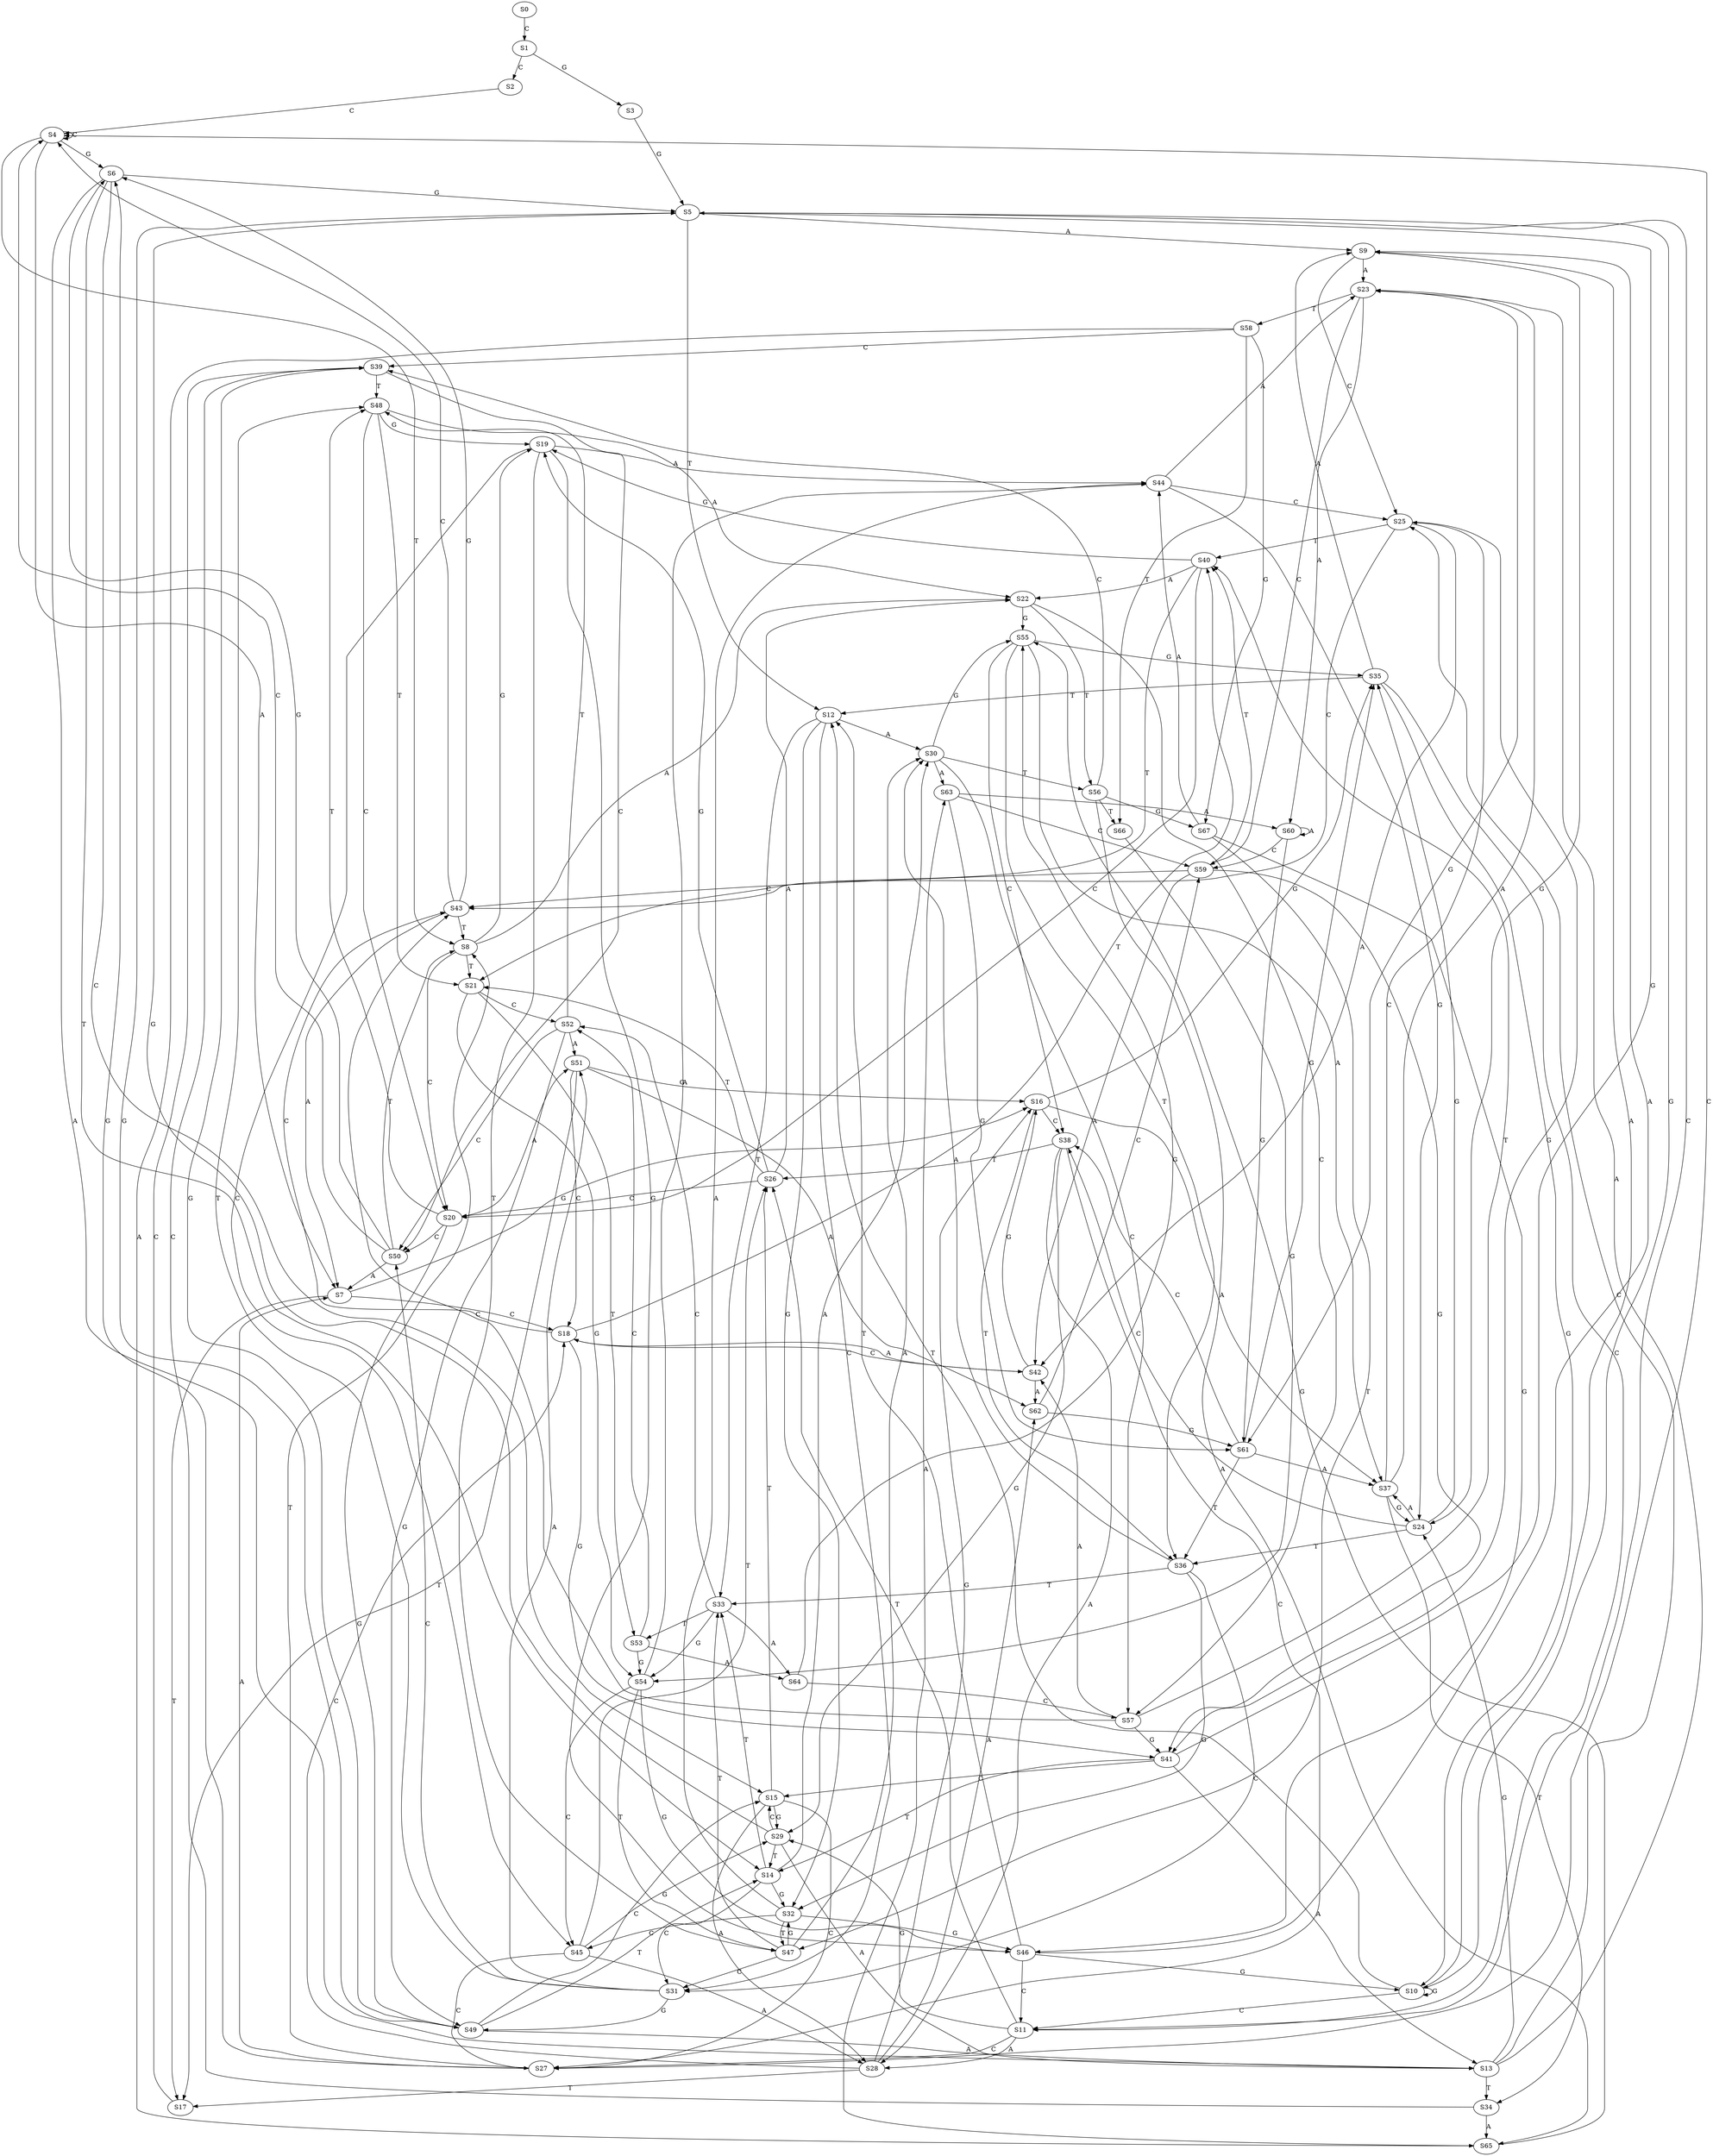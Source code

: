 strict digraph  {
	S0 -> S1 [ label = C ];
	S1 -> S2 [ label = C ];
	S1 -> S3 [ label = G ];
	S2 -> S4 [ label = C ];
	S3 -> S5 [ label = G ];
	S4 -> S6 [ label = G ];
	S4 -> S4 [ label = C ];
	S4 -> S7 [ label = A ];
	S4 -> S8 [ label = T ];
	S5 -> S9 [ label = A ];
	S5 -> S10 [ label = G ];
	S5 -> S11 [ label = C ];
	S5 -> S12 [ label = T ];
	S6 -> S13 [ label = A ];
	S6 -> S5 [ label = G ];
	S6 -> S14 [ label = T ];
	S6 -> S15 [ label = C ];
	S7 -> S16 [ label = G ];
	S7 -> S17 [ label = T ];
	S7 -> S18 [ label = C ];
	S8 -> S19 [ label = G ];
	S8 -> S20 [ label = C ];
	S8 -> S21 [ label = T ];
	S8 -> S22 [ label = A ];
	S9 -> S23 [ label = A ];
	S9 -> S24 [ label = G ];
	S9 -> S25 [ label = C ];
	S10 -> S12 [ label = T ];
	S10 -> S11 [ label = C ];
	S10 -> S10 [ label = G ];
	S10 -> S9 [ label = A ];
	S11 -> S26 [ label = T ];
	S11 -> S27 [ label = C ];
	S11 -> S28 [ label = A ];
	S11 -> S29 [ label = G ];
	S12 -> S30 [ label = A ];
	S12 -> S31 [ label = C ];
	S12 -> S32 [ label = G ];
	S12 -> S33 [ label = T ];
	S13 -> S23 [ label = A ];
	S13 -> S25 [ label = C ];
	S13 -> S24 [ label = G ];
	S13 -> S34 [ label = T ];
	S14 -> S31 [ label = C ];
	S14 -> S30 [ label = A ];
	S14 -> S32 [ label = G ];
	S14 -> S33 [ label = T ];
	S15 -> S29 [ label = G ];
	S15 -> S26 [ label = T ];
	S15 -> S27 [ label = C ];
	S15 -> S28 [ label = A ];
	S16 -> S35 [ label = G ];
	S16 -> S36 [ label = T ];
	S16 -> S37 [ label = A ];
	S16 -> S38 [ label = C ];
	S17 -> S39 [ label = C ];
	S18 -> S40 [ label = T ];
	S18 -> S41 [ label = G ];
	S18 -> S42 [ label = A ];
	S18 -> S43 [ label = C ];
	S19 -> S44 [ label = A ];
	S19 -> S45 [ label = C ];
	S19 -> S46 [ label = G ];
	S19 -> S47 [ label = T ];
	S20 -> S48 [ label = T ];
	S20 -> S49 [ label = G ];
	S20 -> S50 [ label = C ];
	S20 -> S51 [ label = A ];
	S21 -> S52 [ label = C ];
	S21 -> S53 [ label = T ];
	S21 -> S54 [ label = G ];
	S22 -> S55 [ label = G ];
	S22 -> S56 [ label = T ];
	S22 -> S57 [ label = C ];
	S23 -> S58 [ label = T ];
	S23 -> S59 [ label = C ];
	S23 -> S60 [ label = A ];
	S23 -> S61 [ label = G ];
	S24 -> S36 [ label = T ];
	S24 -> S35 [ label = G ];
	S24 -> S37 [ label = A ];
	S24 -> S38 [ label = C ];
	S25 -> S40 [ label = T ];
	S25 -> S41 [ label = G ];
	S25 -> S43 [ label = C ];
	S25 -> S42 [ label = A ];
	S26 -> S22 [ label = A ];
	S26 -> S20 [ label = C ];
	S26 -> S21 [ label = T ];
	S26 -> S19 [ label = G ];
	S27 -> S6 [ label = G ];
	S27 -> S7 [ label = A ];
	S27 -> S8 [ label = T ];
	S27 -> S4 [ label = C ];
	S28 -> S16 [ label = G ];
	S28 -> S18 [ label = C ];
	S28 -> S62 [ label = A ];
	S28 -> S17 [ label = T ];
	S29 -> S5 [ label = G ];
	S29 -> S13 [ label = A ];
	S29 -> S14 [ label = T ];
	S29 -> S15 [ label = C ];
	S30 -> S56 [ label = T ];
	S30 -> S55 [ label = G ];
	S30 -> S63 [ label = A ];
	S30 -> S57 [ label = C ];
	S31 -> S48 [ label = T ];
	S31 -> S49 [ label = G ];
	S31 -> S51 [ label = A ];
	S31 -> S50 [ label = C ];
	S32 -> S47 [ label = T ];
	S32 -> S46 [ label = G ];
	S32 -> S44 [ label = A ];
	S32 -> S45 [ label = C ];
	S33 -> S52 [ label = C ];
	S33 -> S54 [ label = G ];
	S33 -> S64 [ label = A ];
	S33 -> S53 [ label = T ];
	S34 -> S65 [ label = A ];
	S34 -> S39 [ label = C ];
	S35 -> S9 [ label = A ];
	S35 -> S10 [ label = G ];
	S35 -> S12 [ label = T ];
	S35 -> S11 [ label = C ];
	S36 -> S30 [ label = A ];
	S36 -> S31 [ label = C ];
	S36 -> S32 [ label = G ];
	S36 -> S33 [ label = T ];
	S37 -> S23 [ label = A ];
	S37 -> S25 [ label = C ];
	S37 -> S34 [ label = T ];
	S37 -> S24 [ label = G ];
	S38 -> S27 [ label = C ];
	S38 -> S28 [ label = A ];
	S38 -> S29 [ label = G ];
	S38 -> S26 [ label = T ];
	S39 -> S50 [ label = C ];
	S39 -> S49 [ label = G ];
	S39 -> S48 [ label = T ];
	S40 -> S22 [ label = A ];
	S40 -> S20 [ label = C ];
	S40 -> S21 [ label = T ];
	S40 -> S19 [ label = G ];
	S41 -> S5 [ label = G ];
	S41 -> S13 [ label = A ];
	S41 -> S14 [ label = T ];
	S41 -> S15 [ label = C ];
	S42 -> S16 [ label = G ];
	S42 -> S18 [ label = C ];
	S42 -> S62 [ label = A ];
	S43 -> S4 [ label = C ];
	S43 -> S7 [ label = A ];
	S43 -> S8 [ label = T ];
	S43 -> S6 [ label = G ];
	S44 -> S24 [ label = G ];
	S44 -> S25 [ label = C ];
	S44 -> S23 [ label = A ];
	S45 -> S27 [ label = C ];
	S45 -> S29 [ label = G ];
	S45 -> S26 [ label = T ];
	S45 -> S28 [ label = A ];
	S46 -> S10 [ label = G ];
	S46 -> S11 [ label = C ];
	S46 -> S9 [ label = A ];
	S46 -> S12 [ label = T ];
	S47 -> S31 [ label = C ];
	S47 -> S33 [ label = T ];
	S47 -> S32 [ label = G ];
	S47 -> S30 [ label = A ];
	S48 -> S19 [ label = G ];
	S48 -> S20 [ label = C ];
	S48 -> S22 [ label = A ];
	S48 -> S21 [ label = T ];
	S49 -> S5 [ label = G ];
	S49 -> S14 [ label = T ];
	S49 -> S15 [ label = C ];
	S49 -> S13 [ label = A ];
	S50 -> S4 [ label = C ];
	S50 -> S7 [ label = A ];
	S50 -> S8 [ label = T ];
	S50 -> S6 [ label = G ];
	S51 -> S17 [ label = T ];
	S51 -> S18 [ label = C ];
	S51 -> S62 [ label = A ];
	S51 -> S16 [ label = G ];
	S52 -> S51 [ label = A ];
	S52 -> S50 [ label = C ];
	S52 -> S49 [ label = G ];
	S52 -> S48 [ label = T ];
	S53 -> S54 [ label = G ];
	S53 -> S52 [ label = C ];
	S53 -> S64 [ label = A ];
	S54 -> S46 [ label = G ];
	S54 -> S45 [ label = C ];
	S54 -> S47 [ label = T ];
	S54 -> S44 [ label = A ];
	S55 -> S36 [ label = T ];
	S55 -> S37 [ label = A ];
	S55 -> S38 [ label = C ];
	S55 -> S35 [ label = G ];
	S56 -> S39 [ label = C ];
	S56 -> S65 [ label = A ];
	S56 -> S66 [ label = T ];
	S56 -> S67 [ label = G ];
	S57 -> S41 [ label = G ];
	S57 -> S40 [ label = T ];
	S57 -> S43 [ label = C ];
	S57 -> S42 [ label = A ];
	S58 -> S65 [ label = A ];
	S58 -> S39 [ label = C ];
	S58 -> S67 [ label = G ];
	S58 -> S66 [ label = T ];
	S59 -> S42 [ label = A ];
	S59 -> S43 [ label = C ];
	S59 -> S41 [ label = G ];
	S59 -> S40 [ label = T ];
	S60 -> S61 [ label = G ];
	S60 -> S59 [ label = C ];
	S60 -> S60 [ label = A ];
	S61 -> S36 [ label = T ];
	S61 -> S37 [ label = A ];
	S61 -> S38 [ label = C ];
	S61 -> S35 [ label = G ];
	S62 -> S61 [ label = G ];
	S62 -> S59 [ label = C ];
	S63 -> S61 [ label = G ];
	S63 -> S60 [ label = A ];
	S63 -> S59 [ label = C ];
	S64 -> S57 [ label = C ];
	S64 -> S55 [ label = G ];
	S65 -> S55 [ label = G ];
	S65 -> S63 [ label = A ];
	S66 -> S54 [ label = G ];
	S67 -> S46 [ label = G ];
	S67 -> S44 [ label = A ];
	S67 -> S47 [ label = T ];
}
